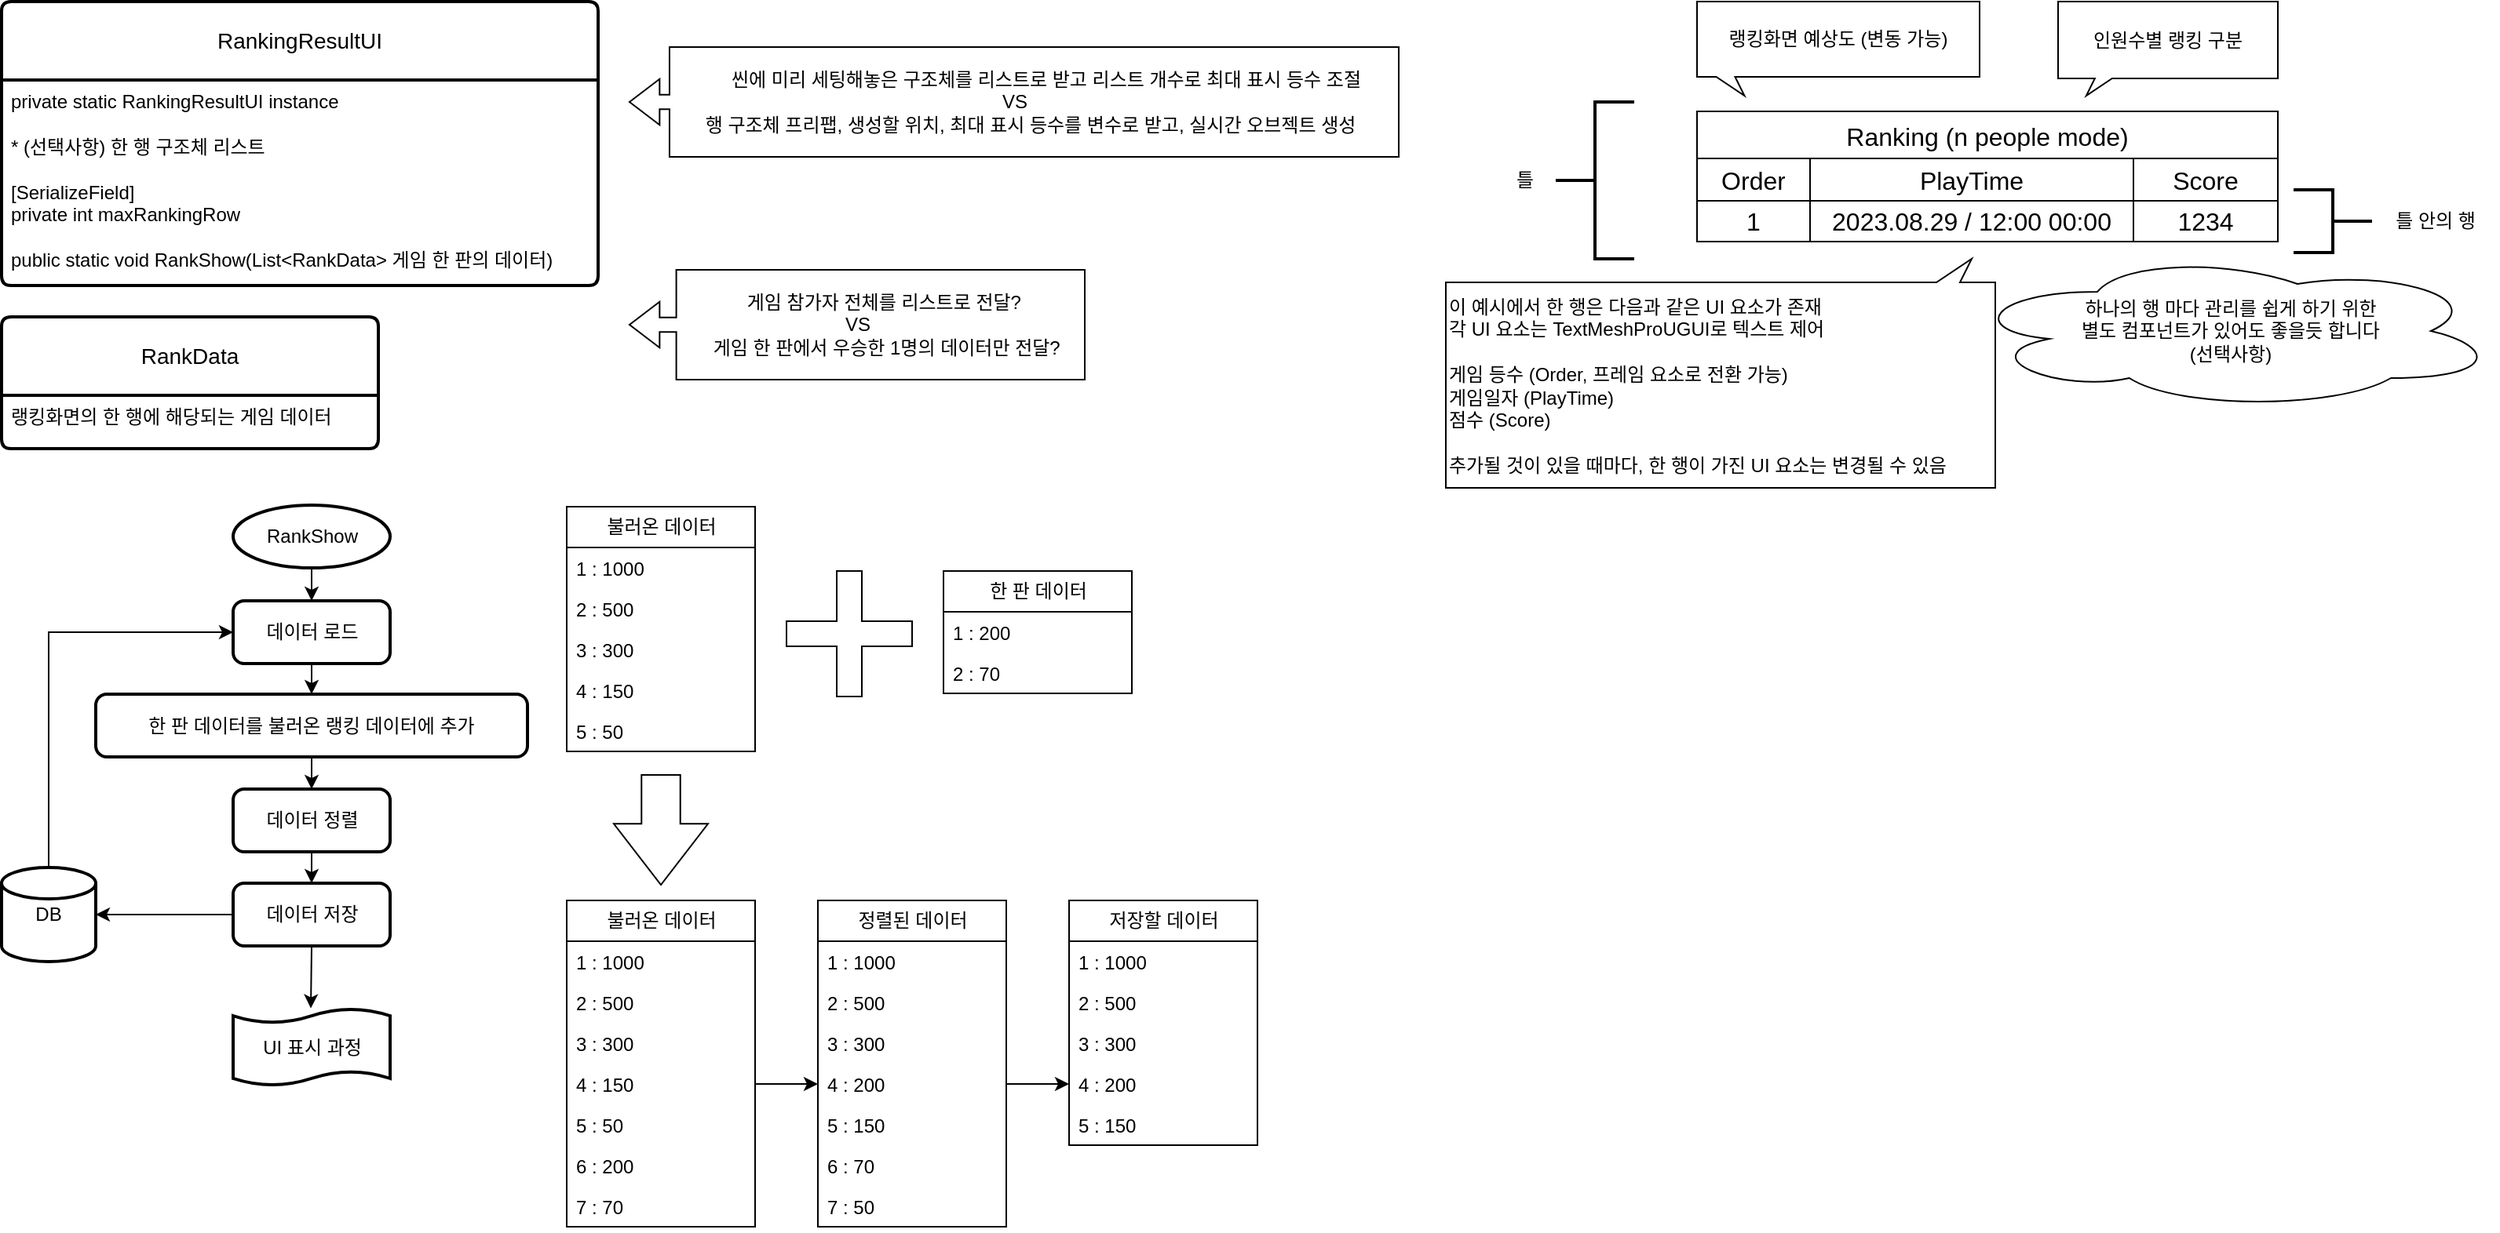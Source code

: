 <mxfile version="21.6.5" type="device">
  <diagram name="페이지-1" id="xkYmsRdoyPVqwTJOcZpl">
    <mxGraphModel dx="1793" dy="1055" grid="1" gridSize="10" guides="1" tooltips="1" connect="1" arrows="1" fold="1" page="1" pageScale="1" pageWidth="1000000" pageHeight="200000" math="0" shadow="0">
      <root>
        <mxCell id="0" />
        <mxCell id="1" parent="0" />
        <mxCell id="LIMBnB06t9ZuuN3gc_Ec-1" value="RankingResultUI" style="swimlane;childLayout=stackLayout;horizontal=1;startSize=50;horizontalStack=0;rounded=1;fontSize=14;fontStyle=0;strokeWidth=2;resizeParent=0;resizeLast=1;shadow=0;dashed=0;align=center;arcSize=4;whiteSpace=wrap;html=1;" vertex="1" parent="1">
          <mxGeometry x="40" y="39" width="380" height="181" as="geometry" />
        </mxCell>
        <mxCell id="LIMBnB06t9ZuuN3gc_Ec-2" value="private static&amp;nbsp;RankingResultUI instance&lt;br&gt;&lt;br&gt;* (선택사항) 한 행 구조체 리스트&lt;br&gt;&lt;br&gt;[SerializeField]&lt;br&gt;private int maxRankingRow&lt;br&gt;&lt;br&gt;public static void RankShow(List&amp;lt;RankData&amp;gt; 게임 한 판의 데이터)" style="align=left;strokeColor=none;fillColor=none;spacingLeft=4;fontSize=12;verticalAlign=top;resizable=0;rotatable=0;part=1;html=1;" vertex="1" parent="LIMBnB06t9ZuuN3gc_Ec-1">
          <mxGeometry y="50" width="380" height="131" as="geometry" />
        </mxCell>
        <mxCell id="LIMBnB06t9ZuuN3gc_Ec-3" value="Ranking (n people mode)" style="shape=table;startSize=30;container=1;collapsible=0;childLayout=tableLayout;strokeColor=default;fontSize=16;" vertex="1" parent="1">
          <mxGeometry x="1120" y="109" width="370" height="83" as="geometry" />
        </mxCell>
        <mxCell id="LIMBnB06t9ZuuN3gc_Ec-4" value="" style="shape=tableRow;horizontal=0;startSize=0;swimlaneHead=0;swimlaneBody=0;strokeColor=inherit;top=0;left=0;bottom=0;right=0;collapsible=0;dropTarget=0;fillColor=none;points=[[0,0.5],[1,0.5]];portConstraint=eastwest;fontSize=16;" vertex="1" parent="LIMBnB06t9ZuuN3gc_Ec-3">
          <mxGeometry y="30" width="370" height="27" as="geometry" />
        </mxCell>
        <mxCell id="LIMBnB06t9ZuuN3gc_Ec-16" value="Order" style="shape=partialRectangle;html=1;whiteSpace=wrap;connectable=0;strokeColor=inherit;overflow=hidden;fillColor=none;top=0;left=0;bottom=0;right=0;pointerEvents=1;fontSize=16;" vertex="1" parent="LIMBnB06t9ZuuN3gc_Ec-4">
          <mxGeometry width="72" height="27" as="geometry">
            <mxRectangle width="72" height="27" as="alternateBounds" />
          </mxGeometry>
        </mxCell>
        <mxCell id="LIMBnB06t9ZuuN3gc_Ec-5" value="PlayTime" style="shape=partialRectangle;html=1;whiteSpace=wrap;connectable=0;strokeColor=inherit;overflow=hidden;fillColor=none;top=0;left=0;bottom=0;right=0;pointerEvents=1;fontSize=16;" vertex="1" parent="LIMBnB06t9ZuuN3gc_Ec-4">
          <mxGeometry x="72" width="206" height="27" as="geometry">
            <mxRectangle width="206" height="27" as="alternateBounds" />
          </mxGeometry>
        </mxCell>
        <mxCell id="LIMBnB06t9ZuuN3gc_Ec-6" value="Score" style="shape=partialRectangle;html=1;whiteSpace=wrap;connectable=0;strokeColor=inherit;overflow=hidden;fillColor=none;top=0;left=0;bottom=0;right=0;pointerEvents=1;fontSize=16;" vertex="1" parent="LIMBnB06t9ZuuN3gc_Ec-4">
          <mxGeometry x="278" width="92" height="27" as="geometry">
            <mxRectangle width="92" height="27" as="alternateBounds" />
          </mxGeometry>
        </mxCell>
        <mxCell id="LIMBnB06t9ZuuN3gc_Ec-8" value="" style="shape=tableRow;horizontal=0;startSize=0;swimlaneHead=0;swimlaneBody=0;strokeColor=inherit;top=0;left=0;bottom=0;right=0;collapsible=0;dropTarget=0;fillColor=none;points=[[0,0.5],[1,0.5]];portConstraint=eastwest;fontSize=16;" vertex="1" parent="LIMBnB06t9ZuuN3gc_Ec-3">
          <mxGeometry y="57" width="370" height="26" as="geometry" />
        </mxCell>
        <mxCell id="LIMBnB06t9ZuuN3gc_Ec-17" value="1" style="shape=partialRectangle;html=1;whiteSpace=wrap;connectable=0;strokeColor=inherit;overflow=hidden;fillColor=none;top=0;left=0;bottom=0;right=0;pointerEvents=1;fontSize=16;" vertex="1" parent="LIMBnB06t9ZuuN3gc_Ec-8">
          <mxGeometry width="72" height="26" as="geometry">
            <mxRectangle width="72" height="26" as="alternateBounds" />
          </mxGeometry>
        </mxCell>
        <mxCell id="LIMBnB06t9ZuuN3gc_Ec-9" value="2023.08.29 / 12:00 00:00" style="shape=partialRectangle;html=1;whiteSpace=wrap;connectable=0;strokeColor=inherit;overflow=hidden;fillColor=none;top=0;left=0;bottom=0;right=0;pointerEvents=1;fontSize=16;" vertex="1" parent="LIMBnB06t9ZuuN3gc_Ec-8">
          <mxGeometry x="72" width="206" height="26" as="geometry">
            <mxRectangle width="206" height="26" as="alternateBounds" />
          </mxGeometry>
        </mxCell>
        <mxCell id="LIMBnB06t9ZuuN3gc_Ec-10" value="1234" style="shape=partialRectangle;html=1;whiteSpace=wrap;connectable=0;strokeColor=inherit;overflow=hidden;fillColor=none;top=0;left=0;bottom=0;right=0;pointerEvents=1;fontSize=16;" vertex="1" parent="LIMBnB06t9ZuuN3gc_Ec-8">
          <mxGeometry x="278" width="92" height="26" as="geometry">
            <mxRectangle width="92" height="26" as="alternateBounds" />
          </mxGeometry>
        </mxCell>
        <mxCell id="LIMBnB06t9ZuuN3gc_Ec-23" value="랭킹화면 예상도 (변동 가능)" style="whiteSpace=wrap;html=1;shape=mxgraph.basic.rectCallout;dx=161.76;dy=12;boundedLbl=1;direction=east;flipH=1;" vertex="1" parent="1">
          <mxGeometry x="1120" y="39" width="180" height="60" as="geometry" />
        </mxCell>
        <mxCell id="LIMBnB06t9ZuuN3gc_Ec-24" value="인원수별 랭킹 구분" style="whiteSpace=wrap;html=1;shape=mxgraph.basic.rectCallout;dx=28.93;dy=11;boundedLbl=1;" vertex="1" parent="1">
          <mxGeometry x="1350" y="39" width="140" height="60" as="geometry" />
        </mxCell>
        <mxCell id="LIMBnB06t9ZuuN3gc_Ec-25" value="" style="strokeWidth=2;html=1;shape=mxgraph.flowchart.annotation_2;align=left;labelPosition=right;pointerEvents=1;" vertex="1" parent="1">
          <mxGeometry x="1030" y="103" width="50" height="100" as="geometry" />
        </mxCell>
        <mxCell id="LIMBnB06t9ZuuN3gc_Ec-26" value="틀" style="text;html=1;align=center;verticalAlign=middle;resizable=0;points=[];autosize=1;strokeColor=none;fillColor=none;" vertex="1" parent="1">
          <mxGeometry x="990" y="138" width="40" height="30" as="geometry" />
        </mxCell>
        <mxCell id="LIMBnB06t9ZuuN3gc_Ec-27" value="" style="strokeWidth=2;html=1;shape=mxgraph.flowchart.annotation_2;align=left;labelPosition=right;pointerEvents=1;flipH=1;" vertex="1" parent="1">
          <mxGeometry x="1500" y="159" width="50" height="40" as="geometry" />
        </mxCell>
        <mxCell id="LIMBnB06t9ZuuN3gc_Ec-28" value="틀 안의 행" style="text;html=1;align=center;verticalAlign=middle;resizable=0;points=[];autosize=1;strokeColor=none;fillColor=none;" vertex="1" parent="1">
          <mxGeometry x="1550" y="164" width="80" height="30" as="geometry" />
        </mxCell>
        <mxCell id="LIMBnB06t9ZuuN3gc_Ec-29" value="하나의 행 마다 관리를 쉽게 하기 위한&lt;br&gt;별도 컴포넌트가 있어도 좋을듯 합니다&lt;br&gt;(선택사항)" style="ellipse;shape=cloud;whiteSpace=wrap;html=1;align=center;" vertex="1" parent="1">
          <mxGeometry x="1290" y="199" width="340" height="100" as="geometry" />
        </mxCell>
        <mxCell id="LIMBnB06t9ZuuN3gc_Ec-30" value="이 예시에서 한 행은 다음과 같은 UI 요소가 존재&lt;br&gt;각 UI 요소는 TextMeshProUGUI로 텍스트 제어&lt;br&gt;&lt;br&gt;게임 등수 (Order, 프레임 요소로 전환 가능)&lt;br&gt;게임일자 (PlayTime)&amp;nbsp;&lt;br&gt;점수 (Score)&lt;br&gt;&lt;br&gt;추가될 것이 있을 때마다, 한 행이 가진 UI 요소는 변경될 수 있음" style="whiteSpace=wrap;html=1;shape=mxgraph.basic.rectCallout;dx=30;dy=15;boundedLbl=1;flipV=1;flipH=1;align=left;" vertex="1" parent="1">
          <mxGeometry x="960" y="203" width="350" height="146" as="geometry" />
        </mxCell>
        <mxCell id="LIMBnB06t9ZuuN3gc_Ec-32" value="&amp;nbsp; &amp;nbsp; &amp;nbsp; &amp;nbsp; &amp;nbsp; &amp;nbsp; 씬에 미리 세팅해놓은 구조체를 리스트로 받고 리스트 개수로 최대 표시 등수 조절&lt;br&gt;VS&lt;br&gt;&amp;nbsp; &amp;nbsp; &amp;nbsp; 행 구조체 프리팹, 생성할 위치, 최대 표시 등수를 변수로 받고, 실시간 오브젝트 생성" style="html=1;shadow=0;dashed=0;align=center;verticalAlign=middle;shape=mxgraph.arrows2.calloutArrow;dy=4.67;dx=19.17;notch=464.52;arrowHead=10;flipH=1;" vertex="1" parent="1">
          <mxGeometry x="440" y="68" width="490" height="70" as="geometry" />
        </mxCell>
        <mxCell id="LIMBnB06t9ZuuN3gc_Ec-33" value="RankData" style="swimlane;childLayout=stackLayout;horizontal=1;startSize=50;horizontalStack=0;rounded=1;fontSize=14;fontStyle=0;strokeWidth=2;resizeParent=0;resizeLast=1;shadow=0;dashed=0;align=center;arcSize=4;whiteSpace=wrap;html=1;" vertex="1" parent="1">
          <mxGeometry x="40" y="240" width="240" height="84" as="geometry" />
        </mxCell>
        <mxCell id="LIMBnB06t9ZuuN3gc_Ec-34" value="랭킹화면의 한 행에 해당되는 게임 데이터" style="align=left;strokeColor=none;fillColor=none;spacingLeft=4;fontSize=12;verticalAlign=top;resizable=0;rotatable=0;part=1;html=1;" vertex="1" parent="LIMBnB06t9ZuuN3gc_Ec-33">
          <mxGeometry y="50" width="240" height="34" as="geometry" />
        </mxCell>
        <mxCell id="LIMBnB06t9ZuuN3gc_Ec-35" value="&amp;nbsp; &amp;nbsp; &amp;nbsp; &amp;nbsp; &amp;nbsp; 게임 참가자 전체를 리스트로 전달?&lt;br&gt;VS&lt;br&gt;&amp;nbsp; &amp;nbsp; &amp;nbsp; &amp;nbsp; &amp;nbsp; &amp;nbsp;게임 한 판에서 우승한 1명의 데이터만 전달?" style="html=1;shadow=0;dashed=0;align=center;verticalAlign=middle;shape=mxgraph.arrows2.calloutArrow;dy=4.67;dx=19.17;notch=260.2;arrowHead=10;flipH=1;" vertex="1" parent="1">
          <mxGeometry x="440" y="210" width="290" height="70" as="geometry" />
        </mxCell>
        <mxCell id="LIMBnB06t9ZuuN3gc_Ec-40" style="edgeStyle=orthogonalEdgeStyle;rounded=0;orthogonalLoop=1;jettySize=auto;html=1;exitX=0.5;exitY=1;exitDx=0;exitDy=0;exitPerimeter=0;entryX=0.5;entryY=0;entryDx=0;entryDy=0;" edge="1" parent="1" source="LIMBnB06t9ZuuN3gc_Ec-36" target="LIMBnB06t9ZuuN3gc_Ec-38">
          <mxGeometry relative="1" as="geometry" />
        </mxCell>
        <mxCell id="LIMBnB06t9ZuuN3gc_Ec-36" value="RankShow" style="strokeWidth=2;html=1;shape=mxgraph.flowchart.start_2;whiteSpace=wrap;" vertex="1" parent="1">
          <mxGeometry x="187.5" y="360" width="100" height="40" as="geometry" />
        </mxCell>
        <mxCell id="LIMBnB06t9ZuuN3gc_Ec-39" style="edgeStyle=orthogonalEdgeStyle;rounded=0;orthogonalLoop=1;jettySize=auto;html=1;entryX=0;entryY=0.5;entryDx=0;entryDy=0;exitX=0.5;exitY=0;exitDx=0;exitDy=0;exitPerimeter=0;" edge="1" parent="1" source="LIMBnB06t9ZuuN3gc_Ec-37" target="LIMBnB06t9ZuuN3gc_Ec-38">
          <mxGeometry relative="1" as="geometry">
            <mxPoint x="17.5" y="481" as="sourcePoint" />
            <Array as="points">
              <mxPoint x="70.5" y="441" />
            </Array>
          </mxGeometry>
        </mxCell>
        <mxCell id="LIMBnB06t9ZuuN3gc_Ec-37" value="DB" style="strokeWidth=2;html=1;shape=mxgraph.flowchart.database;whiteSpace=wrap;" vertex="1" parent="1">
          <mxGeometry x="40" y="591" width="60" height="60" as="geometry" />
        </mxCell>
        <mxCell id="LIMBnB06t9ZuuN3gc_Ec-42" style="edgeStyle=orthogonalEdgeStyle;rounded=0;orthogonalLoop=1;jettySize=auto;html=1;exitX=0.5;exitY=1;exitDx=0;exitDy=0;entryX=0.5;entryY=0;entryDx=0;entryDy=0;" edge="1" parent="1" source="LIMBnB06t9ZuuN3gc_Ec-38" target="LIMBnB06t9ZuuN3gc_Ec-41">
          <mxGeometry relative="1" as="geometry" />
        </mxCell>
        <mxCell id="LIMBnB06t9ZuuN3gc_Ec-38" value="데이터 로드" style="rounded=1;whiteSpace=wrap;html=1;absoluteArcSize=1;arcSize=14;strokeWidth=2;" vertex="1" parent="1">
          <mxGeometry x="187.5" y="421" width="100" height="40" as="geometry" />
        </mxCell>
        <mxCell id="LIMBnB06t9ZuuN3gc_Ec-67" style="edgeStyle=orthogonalEdgeStyle;rounded=0;orthogonalLoop=1;jettySize=auto;html=1;exitX=0.5;exitY=1;exitDx=0;exitDy=0;entryX=0.5;entryY=0;entryDx=0;entryDy=0;" edge="1" parent="1" source="LIMBnB06t9ZuuN3gc_Ec-41" target="LIMBnB06t9ZuuN3gc_Ec-66">
          <mxGeometry relative="1" as="geometry" />
        </mxCell>
        <mxCell id="LIMBnB06t9ZuuN3gc_Ec-41" value="한 판 데이터를 불러온 랭킹 데이터에 추가" style="rounded=1;whiteSpace=wrap;html=1;absoluteArcSize=1;arcSize=14;strokeWidth=2;" vertex="1" parent="1">
          <mxGeometry x="100" y="480.5" width="275" height="40" as="geometry" />
        </mxCell>
        <mxCell id="LIMBnB06t9ZuuN3gc_Ec-43" value="불러온 데이터" style="swimlane;fontStyle=0;childLayout=stackLayout;horizontal=1;startSize=26;fillColor=none;horizontalStack=0;resizeParent=1;resizeParentMax=0;resizeLast=0;collapsible=1;marginBottom=0;html=1;" vertex="1" parent="1">
          <mxGeometry x="400" y="361" width="120" height="156" as="geometry" />
        </mxCell>
        <mxCell id="LIMBnB06t9ZuuN3gc_Ec-44" value="1 : 1000" style="text;strokeColor=none;fillColor=none;align=left;verticalAlign=top;spacingLeft=4;spacingRight=4;overflow=hidden;rotatable=0;points=[[0,0.5],[1,0.5]];portConstraint=eastwest;whiteSpace=wrap;html=1;" vertex="1" parent="LIMBnB06t9ZuuN3gc_Ec-43">
          <mxGeometry y="26" width="120" height="26" as="geometry" />
        </mxCell>
        <mxCell id="LIMBnB06t9ZuuN3gc_Ec-45" value="2 : 500" style="text;strokeColor=none;fillColor=none;align=left;verticalAlign=top;spacingLeft=4;spacingRight=4;overflow=hidden;rotatable=0;points=[[0,0.5],[1,0.5]];portConstraint=eastwest;whiteSpace=wrap;html=1;" vertex="1" parent="LIMBnB06t9ZuuN3gc_Ec-43">
          <mxGeometry y="52" width="120" height="26" as="geometry" />
        </mxCell>
        <mxCell id="LIMBnB06t9ZuuN3gc_Ec-46" value="3 : 300" style="text;strokeColor=none;fillColor=none;align=left;verticalAlign=top;spacingLeft=4;spacingRight=4;overflow=hidden;rotatable=0;points=[[0,0.5],[1,0.5]];portConstraint=eastwest;whiteSpace=wrap;html=1;" vertex="1" parent="LIMBnB06t9ZuuN3gc_Ec-43">
          <mxGeometry y="78" width="120" height="26" as="geometry" />
        </mxCell>
        <mxCell id="LIMBnB06t9ZuuN3gc_Ec-48" value="4 : 150" style="text;strokeColor=none;fillColor=none;align=left;verticalAlign=top;spacingLeft=4;spacingRight=4;overflow=hidden;rotatable=0;points=[[0,0.5],[1,0.5]];portConstraint=eastwest;whiteSpace=wrap;html=1;" vertex="1" parent="LIMBnB06t9ZuuN3gc_Ec-43">
          <mxGeometry y="104" width="120" height="26" as="geometry" />
        </mxCell>
        <mxCell id="LIMBnB06t9ZuuN3gc_Ec-47" value="5 : 50" style="text;strokeColor=none;fillColor=none;align=left;verticalAlign=top;spacingLeft=4;spacingRight=4;overflow=hidden;rotatable=0;points=[[0,0.5],[1,0.5]];portConstraint=eastwest;whiteSpace=wrap;html=1;" vertex="1" parent="LIMBnB06t9ZuuN3gc_Ec-43">
          <mxGeometry y="130" width="120" height="26" as="geometry" />
        </mxCell>
        <mxCell id="LIMBnB06t9ZuuN3gc_Ec-49" value="" style="shape=cross;whiteSpace=wrap;html=1;" vertex="1" parent="1">
          <mxGeometry x="540" y="402" width="80" height="80" as="geometry" />
        </mxCell>
        <mxCell id="LIMBnB06t9ZuuN3gc_Ec-50" value="한 판 데이터" style="swimlane;fontStyle=0;childLayout=stackLayout;horizontal=1;startSize=26;fillColor=none;horizontalStack=0;resizeParent=1;resizeParentMax=0;resizeLast=0;collapsible=1;marginBottom=0;html=1;" vertex="1" parent="1">
          <mxGeometry x="640" y="402" width="120" height="78" as="geometry" />
        </mxCell>
        <mxCell id="LIMBnB06t9ZuuN3gc_Ec-51" value="1 : 200" style="text;strokeColor=none;fillColor=none;align=left;verticalAlign=top;spacingLeft=4;spacingRight=4;overflow=hidden;rotatable=0;points=[[0,0.5],[1,0.5]];portConstraint=eastwest;whiteSpace=wrap;html=1;" vertex="1" parent="LIMBnB06t9ZuuN3gc_Ec-50">
          <mxGeometry y="26" width="120" height="26" as="geometry" />
        </mxCell>
        <mxCell id="LIMBnB06t9ZuuN3gc_Ec-52" value="2 : 70" style="text;strokeColor=none;fillColor=none;align=left;verticalAlign=top;spacingLeft=4;spacingRight=4;overflow=hidden;rotatable=0;points=[[0,0.5],[1,0.5]];portConstraint=eastwest;whiteSpace=wrap;html=1;" vertex="1" parent="LIMBnB06t9ZuuN3gc_Ec-50">
          <mxGeometry y="52" width="120" height="26" as="geometry" />
        </mxCell>
        <mxCell id="LIMBnB06t9ZuuN3gc_Ec-56" value="불러온 데이터" style="swimlane;fontStyle=0;childLayout=stackLayout;horizontal=1;startSize=26;fillColor=none;horizontalStack=0;resizeParent=1;resizeParentMax=0;resizeLast=0;collapsible=1;marginBottom=0;html=1;" vertex="1" parent="1">
          <mxGeometry x="400" y="612" width="120" height="208" as="geometry" />
        </mxCell>
        <mxCell id="LIMBnB06t9ZuuN3gc_Ec-57" value="1 : 1000" style="text;strokeColor=none;fillColor=none;align=left;verticalAlign=top;spacingLeft=4;spacingRight=4;overflow=hidden;rotatable=0;points=[[0,0.5],[1,0.5]];portConstraint=eastwest;whiteSpace=wrap;html=1;" vertex="1" parent="LIMBnB06t9ZuuN3gc_Ec-56">
          <mxGeometry y="26" width="120" height="26" as="geometry" />
        </mxCell>
        <mxCell id="LIMBnB06t9ZuuN3gc_Ec-58" value="2 : 500" style="text;strokeColor=none;fillColor=none;align=left;verticalAlign=top;spacingLeft=4;spacingRight=4;overflow=hidden;rotatable=0;points=[[0,0.5],[1,0.5]];portConstraint=eastwest;whiteSpace=wrap;html=1;" vertex="1" parent="LIMBnB06t9ZuuN3gc_Ec-56">
          <mxGeometry y="52" width="120" height="26" as="geometry" />
        </mxCell>
        <mxCell id="LIMBnB06t9ZuuN3gc_Ec-59" value="3 : 300" style="text;strokeColor=none;fillColor=none;align=left;verticalAlign=top;spacingLeft=4;spacingRight=4;overflow=hidden;rotatable=0;points=[[0,0.5],[1,0.5]];portConstraint=eastwest;whiteSpace=wrap;html=1;" vertex="1" parent="LIMBnB06t9ZuuN3gc_Ec-56">
          <mxGeometry y="78" width="120" height="26" as="geometry" />
        </mxCell>
        <mxCell id="LIMBnB06t9ZuuN3gc_Ec-60" value="4 : 150" style="text;strokeColor=none;fillColor=none;align=left;verticalAlign=top;spacingLeft=4;spacingRight=4;overflow=hidden;rotatable=0;points=[[0,0.5],[1,0.5]];portConstraint=eastwest;whiteSpace=wrap;html=1;" vertex="1" parent="LIMBnB06t9ZuuN3gc_Ec-56">
          <mxGeometry y="104" width="120" height="26" as="geometry" />
        </mxCell>
        <mxCell id="LIMBnB06t9ZuuN3gc_Ec-61" value="5 : 50" style="text;strokeColor=none;fillColor=none;align=left;verticalAlign=top;spacingLeft=4;spacingRight=4;overflow=hidden;rotatable=0;points=[[0,0.5],[1,0.5]];portConstraint=eastwest;whiteSpace=wrap;html=1;" vertex="1" parent="LIMBnB06t9ZuuN3gc_Ec-56">
          <mxGeometry y="130" width="120" height="26" as="geometry" />
        </mxCell>
        <mxCell id="LIMBnB06t9ZuuN3gc_Ec-64" value="6 : 200" style="text;strokeColor=none;fillColor=none;align=left;verticalAlign=top;spacingLeft=4;spacingRight=4;overflow=hidden;rotatable=0;points=[[0,0.5],[1,0.5]];portConstraint=eastwest;whiteSpace=wrap;html=1;" vertex="1" parent="LIMBnB06t9ZuuN3gc_Ec-56">
          <mxGeometry y="156" width="120" height="26" as="geometry" />
        </mxCell>
        <mxCell id="LIMBnB06t9ZuuN3gc_Ec-65" value="7 : 70" style="text;strokeColor=none;fillColor=none;align=left;verticalAlign=top;spacingLeft=4;spacingRight=4;overflow=hidden;rotatable=0;points=[[0,0.5],[1,0.5]];portConstraint=eastwest;whiteSpace=wrap;html=1;" vertex="1" parent="LIMBnB06t9ZuuN3gc_Ec-56">
          <mxGeometry y="182" width="120" height="26" as="geometry" />
        </mxCell>
        <mxCell id="LIMBnB06t9ZuuN3gc_Ec-62" value="" style="shape=singleArrow;direction=south;whiteSpace=wrap;html=1;arrowWidth=0.412;arrowSize=0.555;" vertex="1" parent="1">
          <mxGeometry x="430" y="532" width="60" height="70" as="geometry" />
        </mxCell>
        <mxCell id="LIMBnB06t9ZuuN3gc_Ec-89" style="edgeStyle=orthogonalEdgeStyle;rounded=0;orthogonalLoop=1;jettySize=auto;html=1;exitX=0.5;exitY=1;exitDx=0;exitDy=0;entryX=0.5;entryY=0;entryDx=0;entryDy=0;" edge="1" parent="1" source="LIMBnB06t9ZuuN3gc_Ec-66" target="LIMBnB06t9ZuuN3gc_Ec-88">
          <mxGeometry relative="1" as="geometry" />
        </mxCell>
        <mxCell id="LIMBnB06t9ZuuN3gc_Ec-66" value="데이터 정렬" style="rounded=1;whiteSpace=wrap;html=1;absoluteArcSize=1;arcSize=14;strokeWidth=2;" vertex="1" parent="1">
          <mxGeometry x="187.5" y="541" width="100" height="40" as="geometry" />
        </mxCell>
        <mxCell id="LIMBnB06t9ZuuN3gc_Ec-69" value="정렬된 데이터" style="swimlane;fontStyle=0;childLayout=stackLayout;horizontal=1;startSize=26;fillColor=none;horizontalStack=0;resizeParent=1;resizeParentMax=0;resizeLast=0;collapsible=1;marginBottom=0;html=1;" vertex="1" parent="1">
          <mxGeometry x="560" y="612" width="120" height="208" as="geometry" />
        </mxCell>
        <mxCell id="LIMBnB06t9ZuuN3gc_Ec-70" value="1 : 1000" style="text;strokeColor=none;fillColor=none;align=left;verticalAlign=top;spacingLeft=4;spacingRight=4;overflow=hidden;rotatable=0;points=[[0,0.5],[1,0.5]];portConstraint=eastwest;whiteSpace=wrap;html=1;" vertex="1" parent="LIMBnB06t9ZuuN3gc_Ec-69">
          <mxGeometry y="26" width="120" height="26" as="geometry" />
        </mxCell>
        <mxCell id="LIMBnB06t9ZuuN3gc_Ec-71" value="2 : 500" style="text;strokeColor=none;fillColor=none;align=left;verticalAlign=top;spacingLeft=4;spacingRight=4;overflow=hidden;rotatable=0;points=[[0,0.5],[1,0.5]];portConstraint=eastwest;whiteSpace=wrap;html=1;" vertex="1" parent="LIMBnB06t9ZuuN3gc_Ec-69">
          <mxGeometry y="52" width="120" height="26" as="geometry" />
        </mxCell>
        <mxCell id="LIMBnB06t9ZuuN3gc_Ec-72" value="3 : 300" style="text;strokeColor=none;fillColor=none;align=left;verticalAlign=top;spacingLeft=4;spacingRight=4;overflow=hidden;rotatable=0;points=[[0,0.5],[1,0.5]];portConstraint=eastwest;whiteSpace=wrap;html=1;" vertex="1" parent="LIMBnB06t9ZuuN3gc_Ec-69">
          <mxGeometry y="78" width="120" height="26" as="geometry" />
        </mxCell>
        <mxCell id="LIMBnB06t9ZuuN3gc_Ec-75" value="4 : 200" style="text;strokeColor=none;fillColor=none;align=left;verticalAlign=top;spacingLeft=4;spacingRight=4;overflow=hidden;rotatable=0;points=[[0,0.5],[1,0.5]];portConstraint=eastwest;whiteSpace=wrap;html=1;" vertex="1" parent="LIMBnB06t9ZuuN3gc_Ec-69">
          <mxGeometry y="104" width="120" height="26" as="geometry" />
        </mxCell>
        <mxCell id="LIMBnB06t9ZuuN3gc_Ec-73" value="5 : 150" style="text;strokeColor=none;fillColor=none;align=left;verticalAlign=top;spacingLeft=4;spacingRight=4;overflow=hidden;rotatable=0;points=[[0,0.5],[1,0.5]];portConstraint=eastwest;whiteSpace=wrap;html=1;" vertex="1" parent="LIMBnB06t9ZuuN3gc_Ec-69">
          <mxGeometry y="130" width="120" height="26" as="geometry" />
        </mxCell>
        <mxCell id="LIMBnB06t9ZuuN3gc_Ec-76" value="6 : 70" style="text;strokeColor=none;fillColor=none;align=left;verticalAlign=top;spacingLeft=4;spacingRight=4;overflow=hidden;rotatable=0;points=[[0,0.5],[1,0.5]];portConstraint=eastwest;whiteSpace=wrap;html=1;" vertex="1" parent="LIMBnB06t9ZuuN3gc_Ec-69">
          <mxGeometry y="156" width="120" height="26" as="geometry" />
        </mxCell>
        <mxCell id="LIMBnB06t9ZuuN3gc_Ec-74" value="7 : 50" style="text;strokeColor=none;fillColor=none;align=left;verticalAlign=top;spacingLeft=4;spacingRight=4;overflow=hidden;rotatable=0;points=[[0,0.5],[1,0.5]];portConstraint=eastwest;whiteSpace=wrap;html=1;" vertex="1" parent="LIMBnB06t9ZuuN3gc_Ec-69">
          <mxGeometry y="182" width="120" height="26" as="geometry" />
        </mxCell>
        <mxCell id="LIMBnB06t9ZuuN3gc_Ec-78" style="edgeStyle=orthogonalEdgeStyle;rounded=0;orthogonalLoop=1;jettySize=auto;html=1;exitX=1;exitY=0.5;exitDx=0;exitDy=0;entryX=0;entryY=0.5;entryDx=0;entryDy=0;" edge="1" parent="1" source="LIMBnB06t9ZuuN3gc_Ec-60" target="LIMBnB06t9ZuuN3gc_Ec-75">
          <mxGeometry relative="1" as="geometry" />
        </mxCell>
        <mxCell id="LIMBnB06t9ZuuN3gc_Ec-79" value="저장할 데이터" style="swimlane;fontStyle=0;childLayout=stackLayout;horizontal=1;startSize=26;fillColor=none;horizontalStack=0;resizeParent=1;resizeParentMax=0;resizeLast=0;collapsible=1;marginBottom=0;html=1;" vertex="1" parent="1">
          <mxGeometry x="720" y="612" width="120" height="156" as="geometry" />
        </mxCell>
        <mxCell id="LIMBnB06t9ZuuN3gc_Ec-80" value="1 : 1000" style="text;strokeColor=none;fillColor=none;align=left;verticalAlign=top;spacingLeft=4;spacingRight=4;overflow=hidden;rotatable=0;points=[[0,0.5],[1,0.5]];portConstraint=eastwest;whiteSpace=wrap;html=1;" vertex="1" parent="LIMBnB06t9ZuuN3gc_Ec-79">
          <mxGeometry y="26" width="120" height="26" as="geometry" />
        </mxCell>
        <mxCell id="LIMBnB06t9ZuuN3gc_Ec-81" value="2 : 500" style="text;strokeColor=none;fillColor=none;align=left;verticalAlign=top;spacingLeft=4;spacingRight=4;overflow=hidden;rotatable=0;points=[[0,0.5],[1,0.5]];portConstraint=eastwest;whiteSpace=wrap;html=1;" vertex="1" parent="LIMBnB06t9ZuuN3gc_Ec-79">
          <mxGeometry y="52" width="120" height="26" as="geometry" />
        </mxCell>
        <mxCell id="LIMBnB06t9ZuuN3gc_Ec-82" value="3 : 300" style="text;strokeColor=none;fillColor=none;align=left;verticalAlign=top;spacingLeft=4;spacingRight=4;overflow=hidden;rotatable=0;points=[[0,0.5],[1,0.5]];portConstraint=eastwest;whiteSpace=wrap;html=1;" vertex="1" parent="LIMBnB06t9ZuuN3gc_Ec-79">
          <mxGeometry y="78" width="120" height="26" as="geometry" />
        </mxCell>
        <mxCell id="LIMBnB06t9ZuuN3gc_Ec-83" value="4 : 200" style="text;strokeColor=none;fillColor=none;align=left;verticalAlign=top;spacingLeft=4;spacingRight=4;overflow=hidden;rotatable=0;points=[[0,0.5],[1,0.5]];portConstraint=eastwest;whiteSpace=wrap;html=1;" vertex="1" parent="LIMBnB06t9ZuuN3gc_Ec-79">
          <mxGeometry y="104" width="120" height="26" as="geometry" />
        </mxCell>
        <mxCell id="LIMBnB06t9ZuuN3gc_Ec-84" value="5 : 150" style="text;strokeColor=none;fillColor=none;align=left;verticalAlign=top;spacingLeft=4;spacingRight=4;overflow=hidden;rotatable=0;points=[[0,0.5],[1,0.5]];portConstraint=eastwest;whiteSpace=wrap;html=1;" vertex="1" parent="LIMBnB06t9ZuuN3gc_Ec-79">
          <mxGeometry y="130" width="120" height="26" as="geometry" />
        </mxCell>
        <mxCell id="LIMBnB06t9ZuuN3gc_Ec-87" style="edgeStyle=orthogonalEdgeStyle;rounded=0;orthogonalLoop=1;jettySize=auto;html=1;exitX=1;exitY=0.5;exitDx=0;exitDy=0;entryX=0;entryY=0.5;entryDx=0;entryDy=0;" edge="1" parent="1" source="LIMBnB06t9ZuuN3gc_Ec-75" target="LIMBnB06t9ZuuN3gc_Ec-83">
          <mxGeometry relative="1" as="geometry" />
        </mxCell>
        <mxCell id="LIMBnB06t9ZuuN3gc_Ec-91" style="edgeStyle=orthogonalEdgeStyle;rounded=0;orthogonalLoop=1;jettySize=auto;html=1;exitX=0;exitY=0.5;exitDx=0;exitDy=0;entryX=1;entryY=0.5;entryDx=0;entryDy=0;entryPerimeter=0;" edge="1" parent="1" source="LIMBnB06t9ZuuN3gc_Ec-88" target="LIMBnB06t9ZuuN3gc_Ec-37">
          <mxGeometry relative="1" as="geometry" />
        </mxCell>
        <mxCell id="LIMBnB06t9ZuuN3gc_Ec-94" style="edgeStyle=orthogonalEdgeStyle;rounded=0;orthogonalLoop=1;jettySize=auto;html=1;exitX=0.5;exitY=1;exitDx=0;exitDy=0;entryX=0.495;entryY=-0.005;entryDx=0;entryDy=0;entryPerimeter=0;" edge="1" parent="1" source="LIMBnB06t9ZuuN3gc_Ec-88" target="LIMBnB06t9ZuuN3gc_Ec-92">
          <mxGeometry relative="1" as="geometry" />
        </mxCell>
        <mxCell id="LIMBnB06t9ZuuN3gc_Ec-88" value="데이터 저장" style="rounded=1;whiteSpace=wrap;html=1;absoluteArcSize=1;arcSize=14;strokeWidth=2;" vertex="1" parent="1">
          <mxGeometry x="187.5" y="601" width="100" height="40" as="geometry" />
        </mxCell>
        <mxCell id="LIMBnB06t9ZuuN3gc_Ec-92" value="UI 표시 과정" style="shape=tape;whiteSpace=wrap;html=1;strokeWidth=2;size=0.185;" vertex="1" parent="1">
          <mxGeometry x="187.5" y="681" width="100" height="49" as="geometry" />
        </mxCell>
      </root>
    </mxGraphModel>
  </diagram>
</mxfile>
